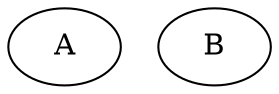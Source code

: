 graph Empty {
	node [label="\N"];
	graph [bb="0,0,126,38"];
	A [pos="27,19", width="0.75", height="0.51389"];
	B [pos="99,19", width="0.75", height="0.51389"];
}
